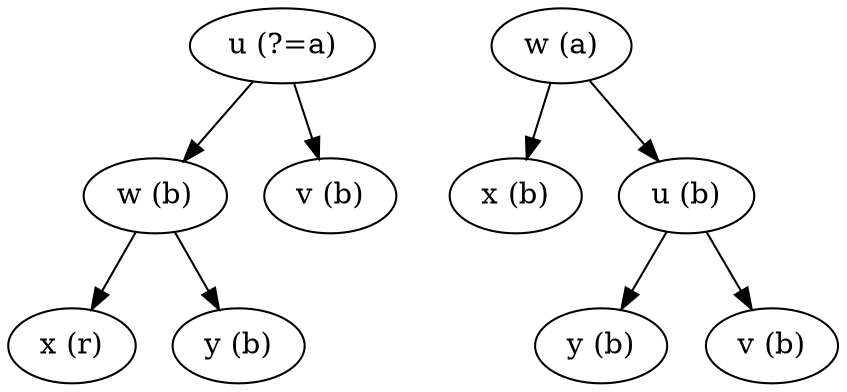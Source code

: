 digraph G {
	margin = 0;
	ordering = out;

	x1 [ label="x (r)" ];
	w1 [ label="w (b)" ];
	y1 [ label="y (b)" ];
	u1 [ label="u (?=a)" ];
	v1 [ label="v (b)" ];

	x2 [ label="x (b)" ];
	w2 [ label="w (a)" ];
	y2 [ label="y (b)" ];
	u2 [ label="u (b)" ];
	v2 [ label="v (b)" ];


	u1 -> { w1; v1 };
	w1 -> { x1; y1 };

	w2 -> { x2; u2 };
	u2 -> { y2; v2 };

}

